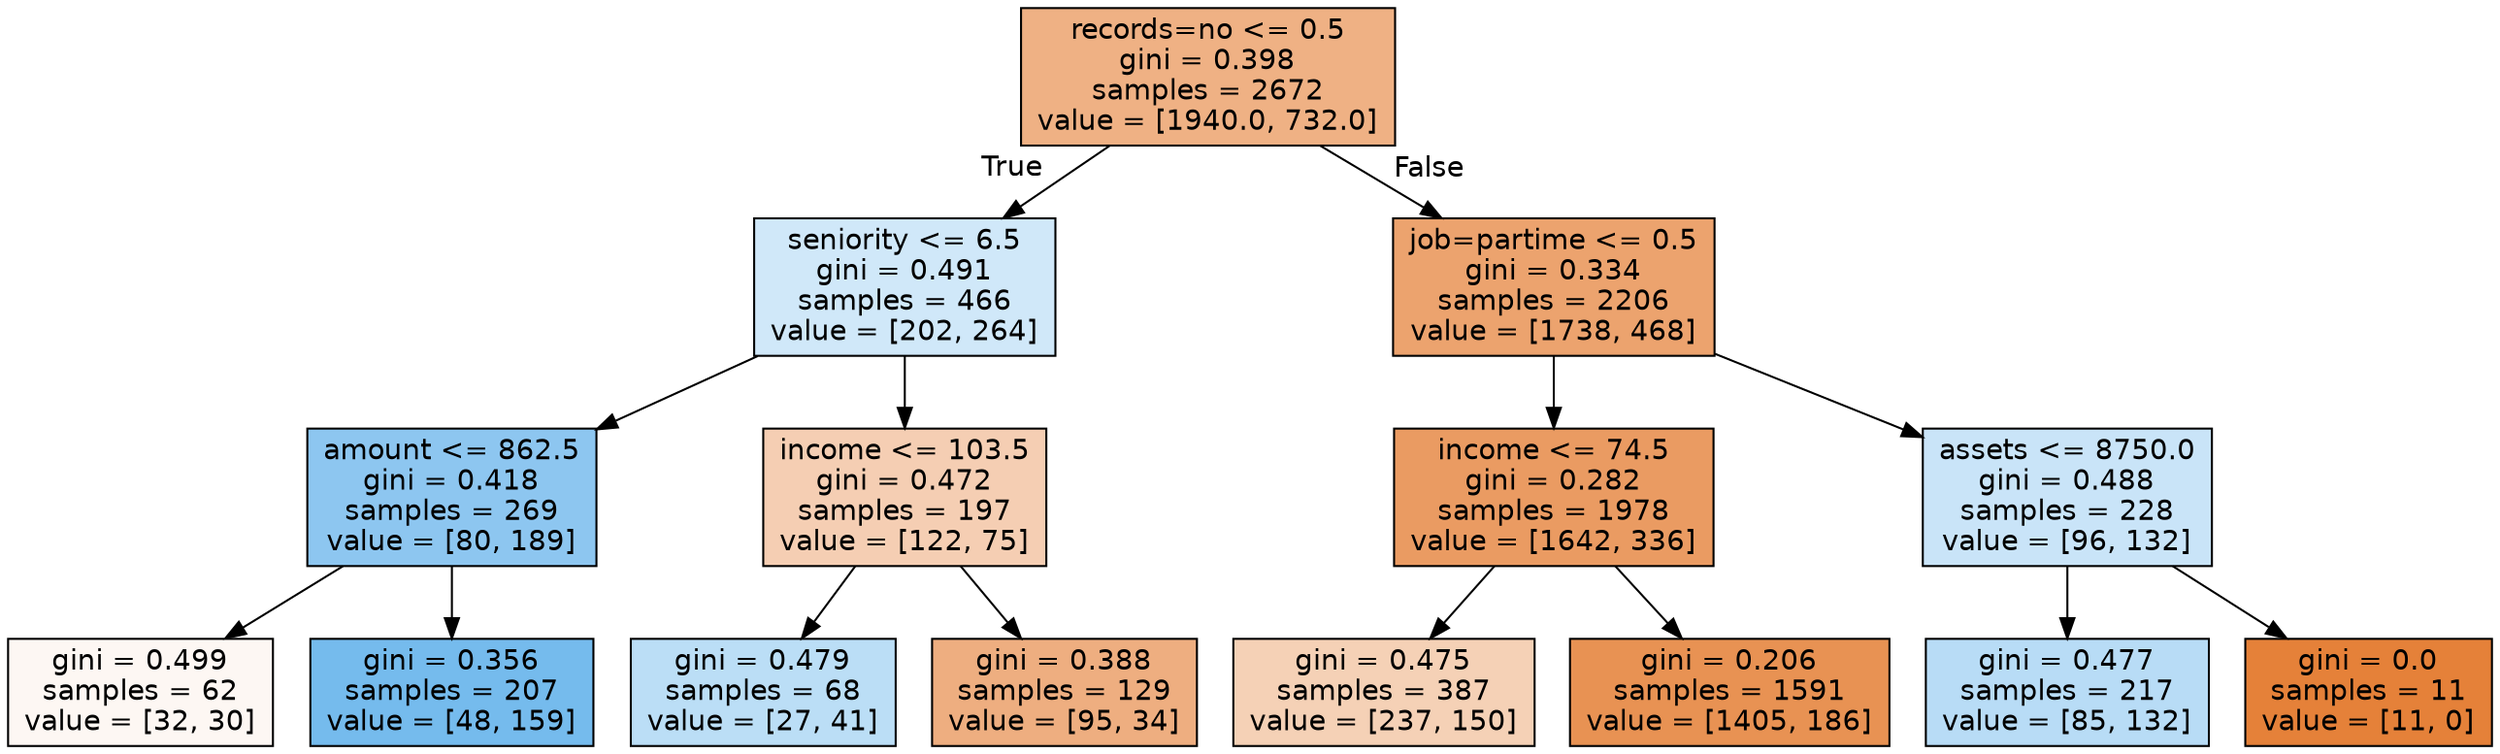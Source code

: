 digraph Tree {
node [shape=box, style="filled", color="black", fontname="helvetica"] ;
edge [fontname="helvetica"] ;
0 [label="records=no <= 0.5\ngini = 0.398\nsamples = 2672\nvalue = [1940.0, 732.0]", fillcolor="#efb184"] ;
1 [label="seniority <= 6.5\ngini = 0.491\nsamples = 466\nvalue = [202, 264]", fillcolor="#d0e8f9"] ;
0 -> 1 [labeldistance=2.5, labelangle=45, headlabel="True"] ;
2 [label="amount <= 862.5\ngini = 0.418\nsamples = 269\nvalue = [80, 189]", fillcolor="#8dc6f0"] ;
1 -> 2 ;
3 [label="gini = 0.499\nsamples = 62\nvalue = [32, 30]", fillcolor="#fdf7f3"] ;
2 -> 3 ;
4 [label="gini = 0.356\nsamples = 207\nvalue = [48, 159]", fillcolor="#75bbed"] ;
2 -> 4 ;
5 [label="income <= 103.5\ngini = 0.472\nsamples = 197\nvalue = [122, 75]", fillcolor="#f5ceb3"] ;
1 -> 5 ;
6 [label="gini = 0.479\nsamples = 68\nvalue = [27, 41]", fillcolor="#bbdef6"] ;
5 -> 6 ;
7 [label="gini = 0.388\nsamples = 129\nvalue = [95, 34]", fillcolor="#eeae80"] ;
5 -> 7 ;
8 [label="job=partime <= 0.5\ngini = 0.334\nsamples = 2206\nvalue = [1738, 468]", fillcolor="#eca36e"] ;
0 -> 8 [labeldistance=2.5, labelangle=-45, headlabel="False"] ;
9 [label="income <= 74.5\ngini = 0.282\nsamples = 1978\nvalue = [1642, 336]", fillcolor="#ea9b62"] ;
8 -> 9 ;
10 [label="gini = 0.475\nsamples = 387\nvalue = [237, 150]", fillcolor="#f5d1b6"] ;
9 -> 10 ;
11 [label="gini = 0.206\nsamples = 1591\nvalue = [1405, 186]", fillcolor="#e89253"] ;
9 -> 11 ;
12 [label="assets <= 8750.0\ngini = 0.488\nsamples = 228\nvalue = [96, 132]", fillcolor="#c9e4f8"] ;
8 -> 12 ;
13 [label="gini = 0.477\nsamples = 217\nvalue = [85, 132]", fillcolor="#b8dcf6"] ;
12 -> 13 ;
14 [label="gini = 0.0\nsamples = 11\nvalue = [11, 0]", fillcolor="#e58139"] ;
12 -> 14 ;
}